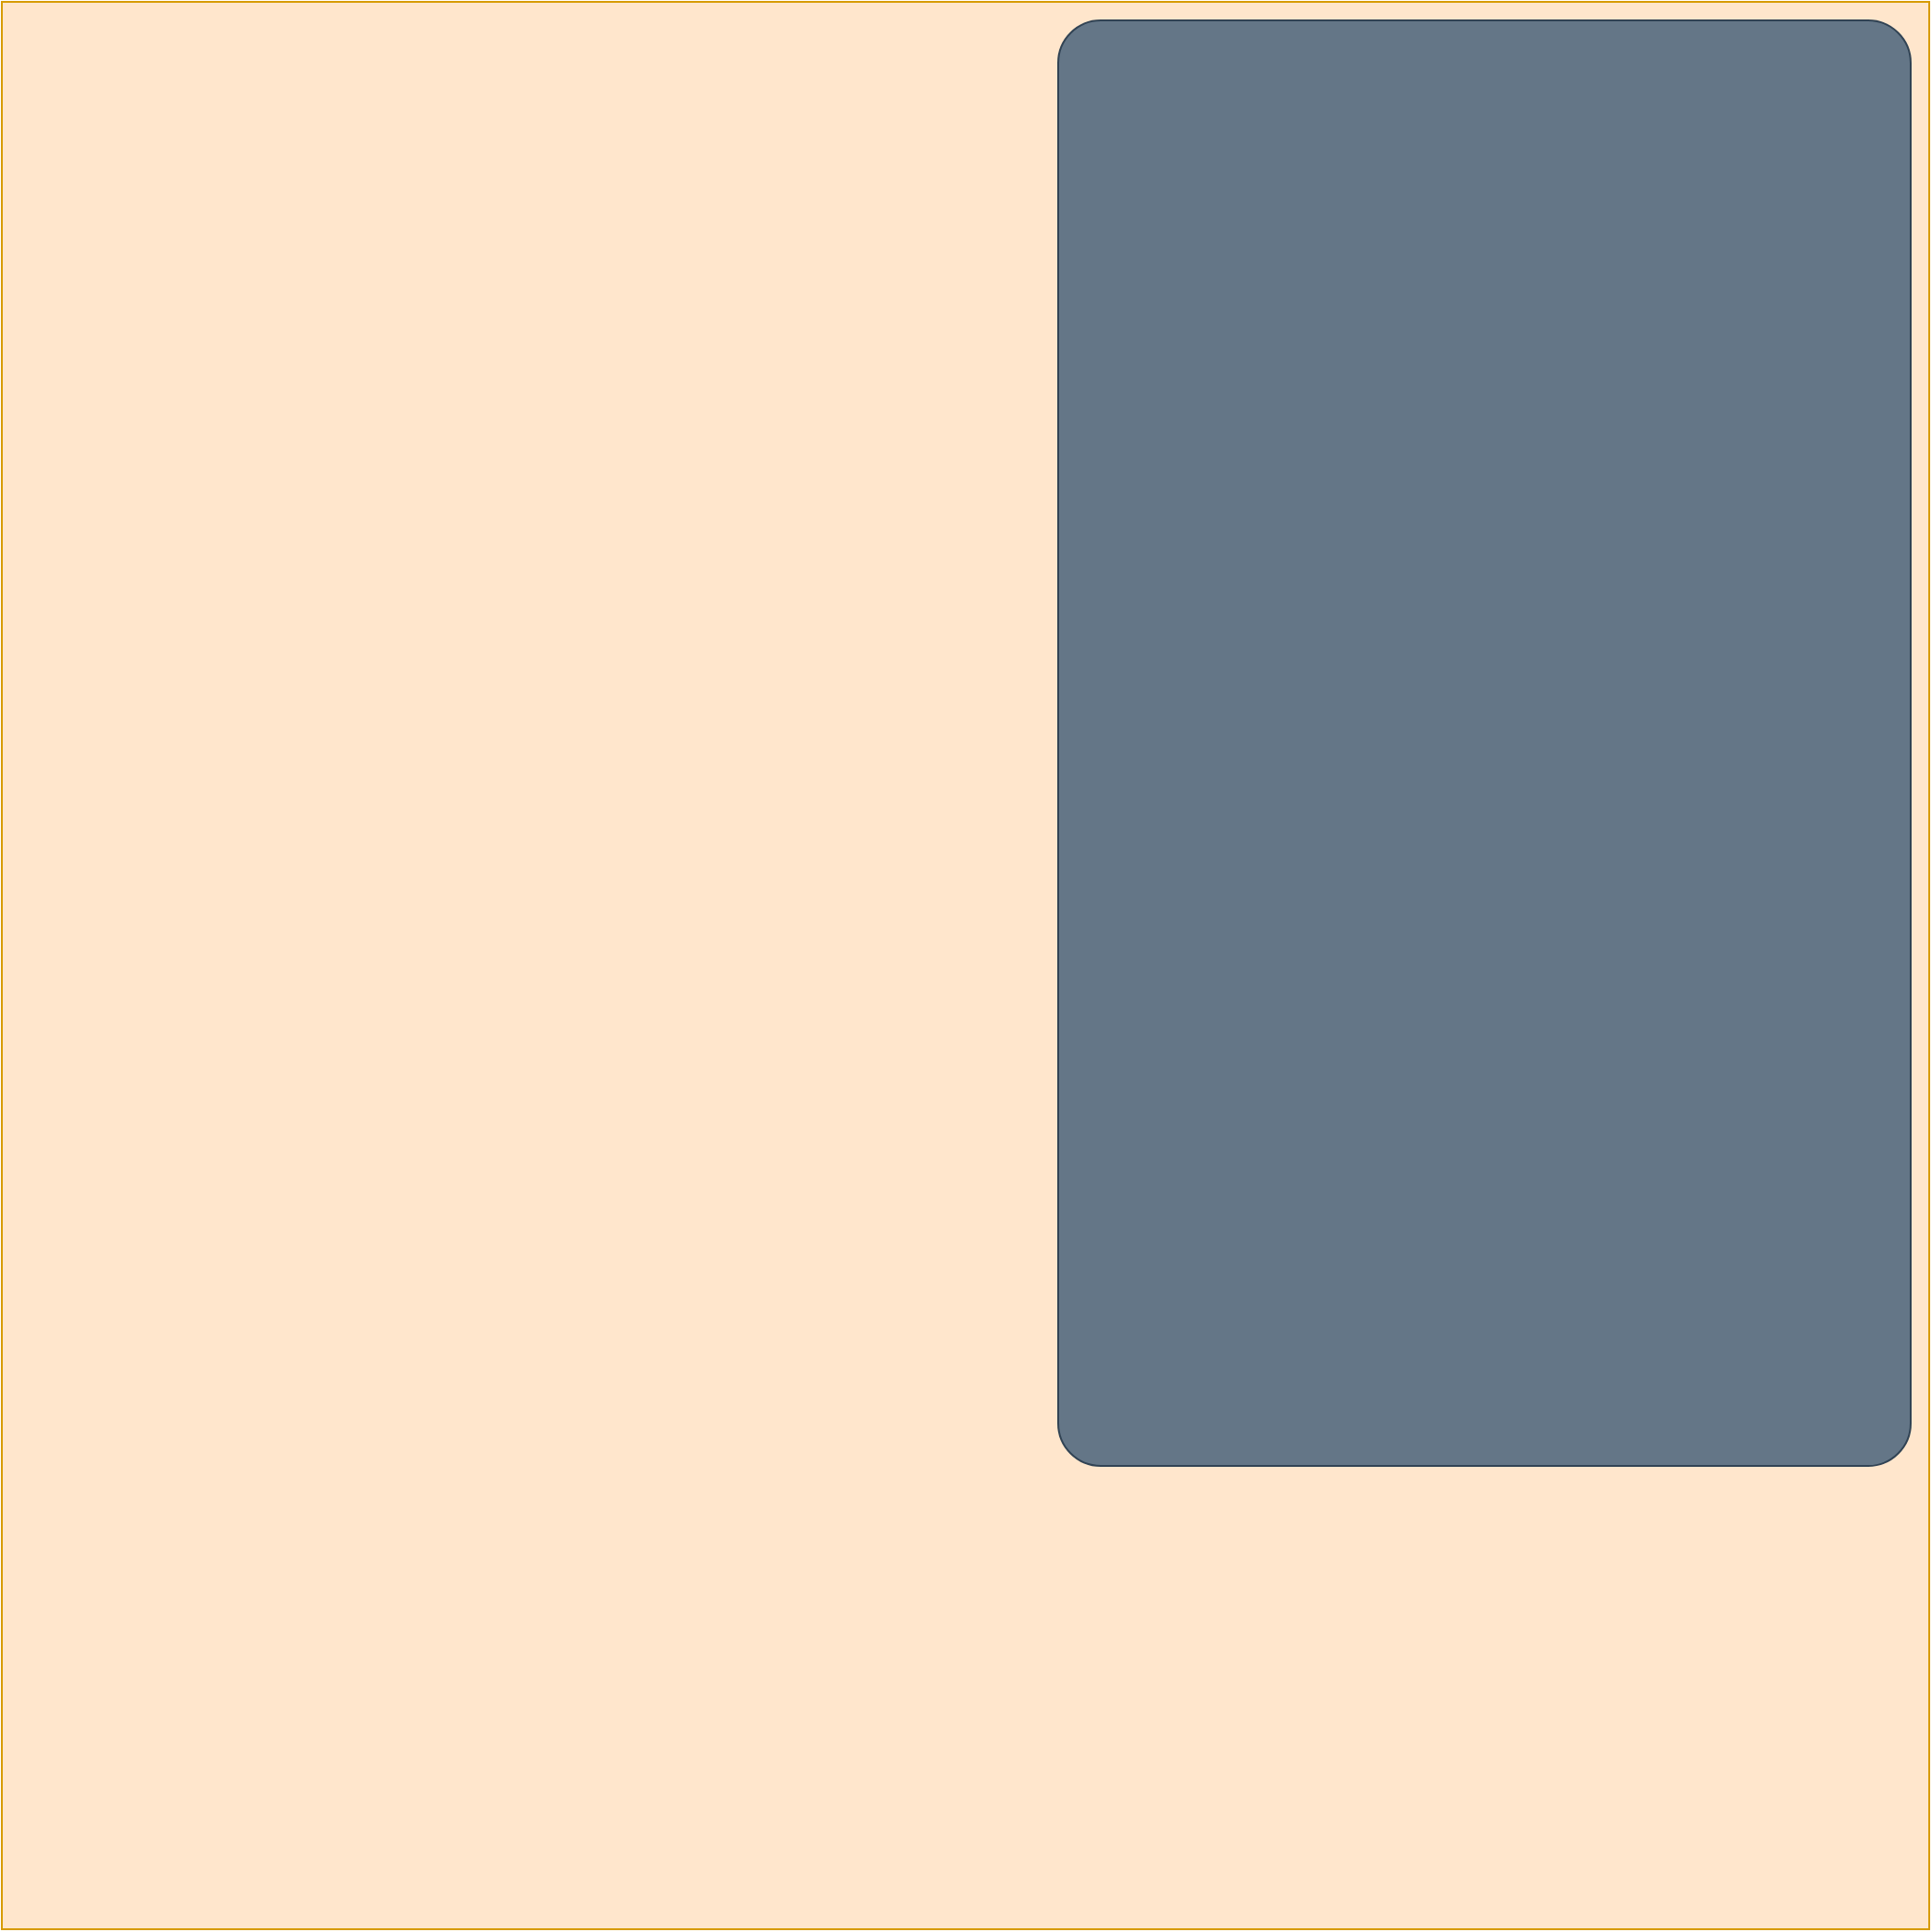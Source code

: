<mxfile version="23.1.6" type="github">
  <diagram name="Page-1" id="c4acf3e9-155e-7222-9cf6-157b1a14988f">
    <mxGraphModel dx="2830" dy="2270" grid="1" gridSize="10" guides="1" tooltips="1" connect="1" arrows="1" fold="1" page="1" pageScale="1" pageWidth="850" pageHeight="1100" background="none" math="0" shadow="0">
      <root>
        <mxCell id="0" />
        <mxCell id="1" parent="0" />
        <mxCell id="mpw3ebDi9b4gYuGqrvUi-1" value="" style="whiteSpace=wrap;html=1;aspect=fixed;fillColor=#ffe6cc;strokeColor=#d79b00;" parent="1" vertex="1">
          <mxGeometry x="-780" y="-170" width="1040" height="1040" as="geometry" />
        </mxCell>
        <mxCell id="mpw3ebDi9b4gYuGqrvUi-3" value="" style="rounded=1;whiteSpace=wrap;html=1;arcSize=5;glass=0;shadow=0;fillColor=#647687;fontColor=#ffffff;strokeColor=#314354;" parent="1" vertex="1">
          <mxGeometry x="-210" y="-160" width="460" height="780" as="geometry" />
        </mxCell>
      </root>
    </mxGraphModel>
  </diagram>
</mxfile>
